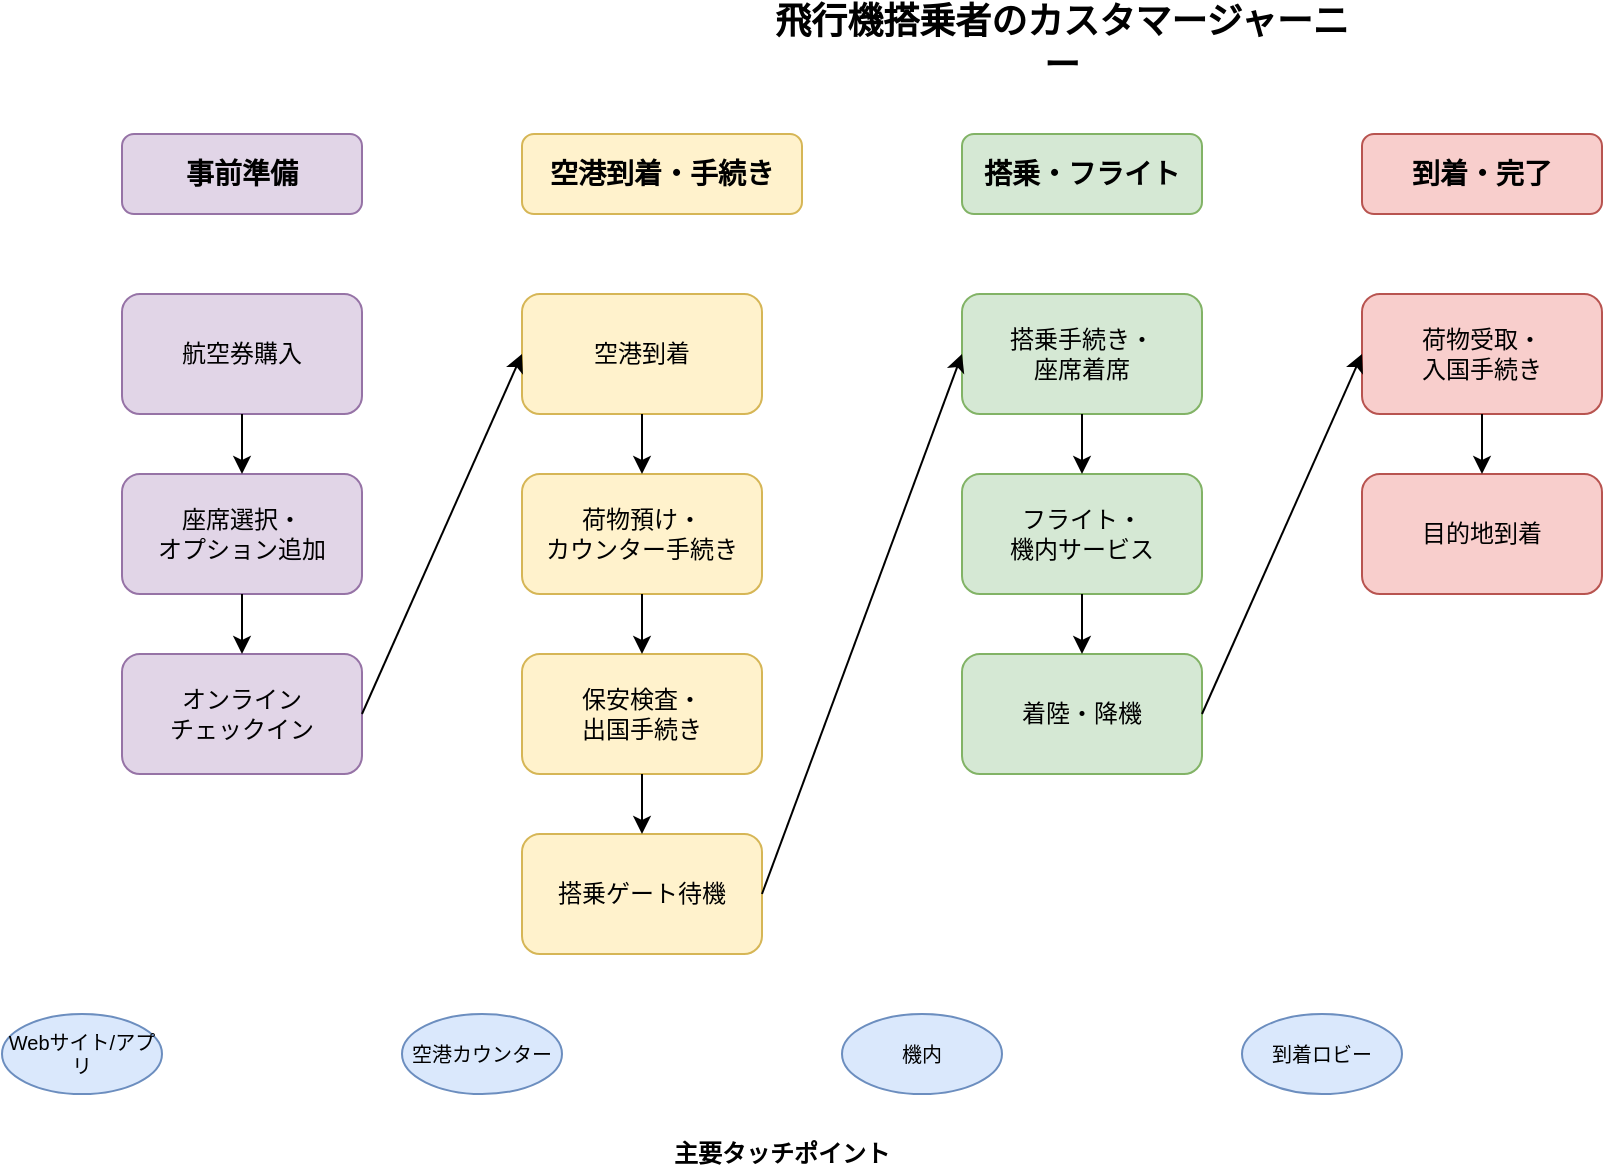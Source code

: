 <mxfile version="22.1.0">
  <diagram name="Page-1" id="page-id">
    <mxGraphModel dx="1422" dy="794" grid="1" gridSize="10" guides="1" tooltips="1" connect="1" arrows="1" fold="1" page="1" pageScale="1" pageWidth="1169" pageHeight="827">
      <root>
        <mxCell id="0"/>
        <mxCell id="1" parent="0"/>
        
        <!-- タイトル -->
        <mxCell id="title" value="飛行機搭乗者のカスタマージャーニー" style="text;html=1;strokeColor=none;fillColor=none;align=center;verticalAlign=middle;whiteSpace=wrap;rounded=0;fontSize=18;fontStyle=1;" vertex="1" parent="1">
          <mxGeometry x="400" y="20" width="300" height="30" as="geometry"/>
        </mxCell>
        
        <!-- フェーズヘッダー -->
        <mxCell id="phase1" value="事前準備" style="rounded=1;whiteSpace=wrap;html=1;fillColor=#e1d5e7;strokeColor=#9673a6;fontSize=14;fontStyle=1;" vertex="1" parent="1">
          <mxGeometry x="80" y="80" width="120" height="40" as="geometry"/>
        </mxCell>
        
        <mxCell id="phase2" value="空港到着・手続き" style="rounded=1;whiteSpace=wrap;html=1;fillColor=#fff2cc;strokeColor=#d6b656;fontSize=14;fontStyle=1;" vertex="1" parent="1">
          <mxGeometry x="280" y="80" width="140" height="40" as="geometry"/>
        </mxCell>
        
        <mxCell id="phase3" value="搭乗・フライト" style="rounded=1;whiteSpace=wrap;html=1;fillColor=#d5e8d4;strokeColor=#82b366;fontSize=14;fontStyle=1;" vertex="1" parent="1">
          <mxGeometry x="500" y="80" width="120" height="40" as="geometry"/>
        </mxCell>
        
        <mxCell id="phase4" value="到着・完了" style="rounded=1;whiteSpace=wrap;html=1;fillColor=#f8cecc;strokeColor=#b85450;fontSize=14;fontStyle=1;" vertex="1" parent="1">
          <mxGeometry x="700" y="80" width="120" height="40" as="geometry"/>
        </mxCell>
        
        <!-- ステップ1: 航空券購入 -->
        <mxCell id="step1" value="航空券購入" style="rounded=1;whiteSpace=wrap;html=1;fillColor=#e1d5e7;strokeColor=#9673a6;" vertex="1" parent="1">
          <mxGeometry x="80" y="160" width="120" height="60" as="geometry"/>
        </mxCell>
        
        <!-- ステップ2: 座席選択 -->
        <mxCell id="step2" value="座席選択・&#10;オプション追加" style="rounded=1;whiteSpace=wrap;html=1;fillColor=#e1d5e7;strokeColor=#9673a6;" vertex="1" parent="1">
          <mxGeometry x="80" y="250" width="120" height="60" as="geometry"/>
        </mxCell>
        
        <!-- ステップ3: チェックイン -->
        <mxCell id="step3" value="オンライン&#10;チェックイン" style="rounded=1;whiteSpace=wrap;html=1;fillColor=#e1d5e7;strokeColor=#9673a6;" vertex="1" parent="1">
          <mxGeometry x="80" y="340" width="120" height="60" as="geometry"/>
        </mxCell>
        
        <!-- ステップ4: 空港到着 -->
        <mxCell id="step4" value="空港到着" style="rounded=1;whiteSpace=wrap;html=1;fillColor=#fff2cc;strokeColor=#d6b656;" vertex="1" parent="1">
          <mxGeometry x="280" y="160" width="120" height="60" as="geometry"/>
        </mxCell>
        
        <!-- ステップ5: 荷物預け -->
        <mxCell id="step5" value="荷物預け・&#10;カウンター手続き" style="rounded=1;whiteSpace=wrap;html=1;fillColor=#fff2cc;strokeColor=#d6b656;" vertex="1" parent="1">
          <mxGeometry x="280" y="250" width="120" height="60" as="geometry"/>
        </mxCell>
        
        <!-- ステップ6: 保安検査 -->
        <mxCell id="step6" value="保安検査・&#10;出国手続き" style="rounded=1;whiteSpace=wrap;html=1;fillColor=#fff2cc;strokeColor=#d6b656;" vertex="1" parent="1">
          <mxGeometry x="280" y="340" width="120" height="60" as="geometry"/>
        </mxCell>
        
        <!-- ステップ7: 搭乗待機 -->
        <mxCell id="step7" value="搭乗ゲート待機" style="rounded=1;whiteSpace=wrap;html=1;fillColor=#fff2cc;strokeColor=#d6b656;" vertex="1" parent="1">
          <mxGeometry x="280" y="430" width="120" height="60" as="geometry"/>
        </mxCell>
        
        <!-- ステップ8: 搭乗 -->
        <mxCell id="step8" value="搭乗手続き・&#10;座席着席" style="rounded=1;whiteSpace=wrap;html=1;fillColor=#d5e8d4;strokeColor=#82b366;" vertex="1" parent="1">
          <mxGeometry x="500" y="160" width="120" height="60" as="geometry"/>
        </mxCell>
        
        <!-- ステップ9: フライト -->
        <mxCell id="step9" value="フライト・&#10;機内サービス" style="rounded=1;whiteSpace=wrap;html=1;fillColor=#d5e8d4;strokeColor=#82b366;" vertex="1" parent="1">
          <mxGeometry x="500" y="250" width="120" height="60" as="geometry"/>
        </mxCell>
        
        <!-- ステップ10: 着陸 -->
        <mxCell id="step10" value="着陸・降機" style="rounded=1;whiteSpace=wrap;html=1;fillColor=#d5e8d4;strokeColor=#82b366;" vertex="1" parent="1">
          <mxGeometry x="500" y="340" width="120" height="60" as="geometry"/>
        </mxCell>
        
        <!-- ステップ11: 荷物受取 -->
        <mxCell id="step11" value="荷物受取・&#10;入国手続き" style="rounded=1;whiteSpace=wrap;html=1;fillColor=#f8cecc;strokeColor=#b85450;" vertex="1" parent="1">
          <mxGeometry x="700" y="160" width="120" height="60" as="geometry"/>
        </mxCell>
        
        <!-- ステップ12: 目的地到着 -->
        <mxCell id="step12" value="目的地到着" style="rounded=1;whiteSpace=wrap;html=1;fillColor=#f8cecc;strokeColor=#b85450;" vertex="1" parent="1">
          <mxGeometry x="700" y="250" width="120" height="60" as="geometry"/>
        </mxCell>
        
        <!-- 矢印接続 -->
        <mxCell id="arrow1" value="" style="endArrow=classic;html=1;rounded=0;exitX=0.5;exitY=1;exitDx=0;exitDy=0;entryX=0.5;entryY=0;entryDx=0;entryDy=0;" edge="1" parent="1" source="step1" target="step2">
          <mxGeometry width="50" height="50" relative="1" as="geometry">
            <mxPoint x="140" y="230" as="sourcePoint"/>
            <mxPoint x="140" y="240" as="targetPoint"/>
          </mxGeometry>
        </mxCell>
        
        <mxCell id="arrow2" value="" style="endArrow=classic;html=1;rounded=0;exitX=0.5;exitY=1;exitDx=0;exitDy=0;entryX=0.5;entryY=0;entryDx=0;entryDy=0;" edge="1" parent="1" source="step2" target="step3">
          <mxGeometry width="50" height="50" relative="1" as="geometry">
            <mxPoint x="140" y="320" as="sourcePoint"/>
            <mxPoint x="140" y="330" as="targetPoint"/>
          </mxGeometry>
        </mxCell>
        
        <mxCell id="arrow3" value="" style="endArrow=classic;html=1;rounded=0;exitX=1;exitY=0.5;exitDx=0;exitDy=0;entryX=0;entryY=0.5;entryDx=0;entryDy=0;" edge="1" parent="1" source="step3" target="step4">
          <mxGeometry width="50" height="50" relative="1" as="geometry">
            <mxPoint x="210" y="370" as="sourcePoint"/>
            <mxPoint x="270" y="190" as="targetPoint"/>
          </mxGeometry>
        </mxCell>
        
        <mxCell id="arrow4" value="" style="endArrow=classic;html=1;rounded=0;exitX=0.5;exitY=1;exitDx=0;exitDy=0;entryX=0.5;entryY=0;entryDx=0;entryDy=0;" edge="1" parent="1" source="step4" target="step5">
          <mxGeometry width="50" height="50" relative="1" as="geometry">
            <mxPoint x="340" y="230" as="sourcePoint"/>
            <mxPoint x="340" y="240" as="targetPoint"/>
          </mxGeometry>
        </mxCell>
        
        <mxCell id="arrow5" value="" style="endArrow=classic;html=1;rounded=0;exitX=0.5;exitY=1;exitDx=0;exitDy=0;entryX=0.5;entryY=0;entryDx=0;entryDy=0;" edge="1" parent="1" source="step5" target="step6">
          <mxGeometry width="50" height="50" relative="1" as="geometry">
            <mxPoint x="340" y="320" as="sourcePoint"/>
            <mxPoint x="340" y="330" as="targetPoint"/>
          </mxGeometry>
        </mxCell>
        
        <mxCell id="arrow6" value="" style="endArrow=classic;html=1;rounded=0;exitX=0.5;exitY=1;exitDx=0;exitDy=0;entryX=0.5;entryY=0;entryDx=0;entryDy=0;" edge="1" parent="1" source="step6" target="step7">
          <mxGeometry width="50" height="50" relative="1" as="geometry">
            <mxPoint x="340" y="410" as="sourcePoint"/>
            <mxPoint x="340" y="420" as="targetPoint"/>
          </mxGeometry>
        </mxCell>
        
        <mxCell id="arrow7" value="" style="endArrow=classic;html=1;rounded=0;exitX=1;exitY=0.5;exitDx=0;exitDy=0;entryX=0;entryY=0.5;entryDx=0;entryDy=0;" edge="1" parent="1" source="step7" target="step8">
          <mxGeometry width="50" height="50" relative="1" as="geometry">
            <mxPoint x="410" y="460" as="sourcePoint"/>
            <mxPoint x="490" y="190" as="targetPoint"/>
          </mxGeometry>
        </mxCell>
        
        <mxCell id="arrow8" value="" style="endArrow=classic;html=1;rounded=0;exitX=0.5;exitY=1;exitDx=0;exitDy=0;entryX=0.5;entryY=0;entryDx=0;entryDy=0;" edge="1" parent="1" source="step8" target="step9">
          <mxGeometry width="50" height="50" relative="1" as="geometry">
            <mxPoint x="560" y="230" as="sourcePoint"/>
            <mxPoint x="560" y="240" as="targetPoint"/>
          </mxGeometry>
        </mxCell>
        
        <mxCell id="arrow9" value="" style="endArrow=classic;html=1;rounded=0;exitX=0.5;exitY=1;exitDx=0;exitDy=0;entryX=0.5;entryY=0;entryDx=0;entryDy=0;" edge="1" parent="1" source="step9" target="step10">
          <mxGeometry width="50" height="50" relative="1" as="geometry">
            <mxPoint x="560" y="320" as="sourcePoint"/>
            <mxPoint x="560" y="330" as="targetPoint"/>
          </mxGeometry>
        </mxCell>
        
        <mxCell id="arrow10" value="" style="endArrow=classic;html=1;rounded=0;exitX=1;exitY=0.5;exitDx=0;exitDy=0;entryX=0;entryY=0.5;entryDx=0;entryDy=0;" edge="1" parent="1" source="step10" target="step11">
          <mxGeometry width="50" height="50" relative="1" as="geometry">
            <mxPoint x="630" y="370" as="sourcePoint"/>
            <mxPoint x="690" y="190" as="targetPoint"/>
          </mxGeometry>
        </mxCell>
        
        <mxCell id="arrow11" value="" style="endArrow=classic;html=1;rounded=0;exitX=0.5;exitY=1;exitDx=0;exitDy=0;entryX=0.5;entryY=0;entryDx=0;entryDy=0;" edge="1" parent="1" source="step11" target="step12">
          <mxGeometry width="50" height="50" relative="1" as="geometry">
            <mxPoint x="760" y="230" as="sourcePoint"/>
            <mxPoint x="760" y="240" as="targetPoint"/>
          </mxGeometry>
        </mxCell>
        
        <!-- タッチポイント -->
        <mxCell id="touchpoint1" value="Webサイト/アプリ" style="ellipse;whiteSpace=wrap;html=1;fillColor=#dae8fc;strokeColor=#6c8ebf;fontSize=10;" vertex="1" parent="1">
          <mxGeometry x="20" y="520" width="80" height="40" as="geometry"/>
        </mxCell>
        
        <mxCell id="touchpoint2" value="空港カウンター" style="ellipse;whiteSpace=wrap;html=1;fillColor=#dae8fc;strokeColor=#6c8ebf;fontSize=10;" vertex="1" parent="1">
          <mxGeometry x="220" y="520" width="80" height="40" as="geometry"/>
        </mxCell>
        
        <mxCell id="touchpoint3" value="機内" style="ellipse;whiteSpace=wrap;html=1;fillColor=#dae8fc;strokeColor=#6c8ebf;fontSize=10;" vertex="1" parent="1">
          <mxGeometry x="440" y="520" width="80" height="40" as="geometry"/>
        </mxCell>
        
        <mxCell id="touchpoint4" value="到着ロビー" style="ellipse;whiteSpace=wrap;html=1;fillColor=#dae8fc;strokeColor=#6c8ebf;fontSize=10;" vertex="1" parent="1">
          <mxGeometry x="640" y="520" width="80" height="40" as="geometry"/>
        </mxCell>
        
        <!-- タッチポイントラベル -->
        <mxCell id="touchpoint_label" value="主要タッチポイント" style="text;html=1;strokeColor=none;fillColor=none;align=center;verticalAlign=middle;whiteSpace=wrap;rounded=0;fontSize=12;fontStyle=1;" vertex="1" parent="1">
          <mxGeometry x="350" y="580" width="120" height="20" as="geometry"/>
        </mxCell>
        
      </root>
    </mxGraphModel>
  </diagram>
</mxfile>